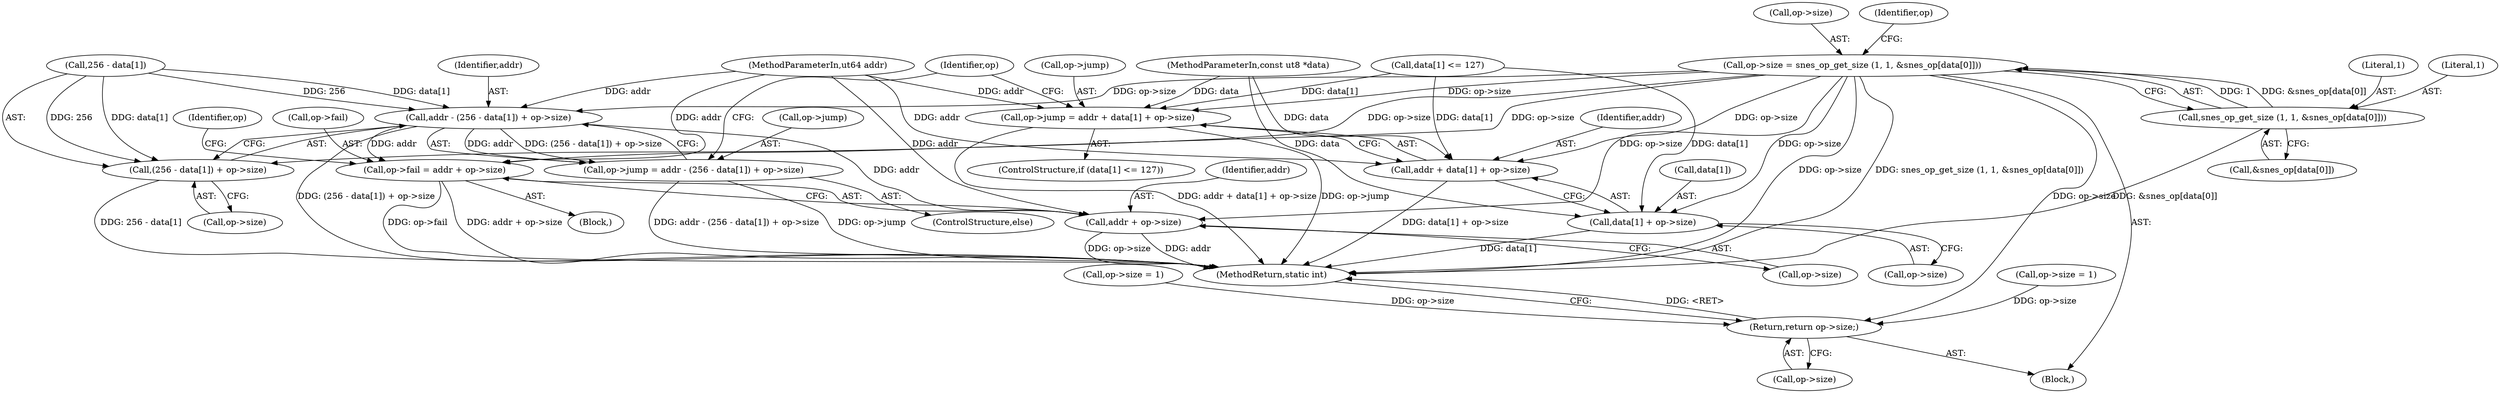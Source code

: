 digraph "0_radare2_bbb4af56003c1afdad67af0c4339267ca38b1017@pointer" {
"1000283" [label="(Call,op->size = snes_op_get_size (1, 1, &snes_op[data[0]]))"];
"1000287" [label="(Call,snes_op_get_size (1, 1, &snes_op[data[0]]))"];
"1001167" [label="(Call,op->jump = addr + data[1] + op->size)"];
"1001171" [label="(Call,addr + data[1] + op->size)"];
"1001173" [label="(Call,data[1] + op->size)"];
"1001185" [label="(Call,addr - (256 - data[1]) + op->size)"];
"1001181" [label="(Call,op->jump = addr - (256 - data[1]) + op->size)"];
"1001196" [label="(Call,op->fail = addr + op->size)"];
"1001200" [label="(Call,addr + op->size)"];
"1001187" [label="(Call,(256 - data[1]) + op->size)"];
"1001711" [label="(Return,return op->size;)"];
"1001167" [label="(Call,op->jump = addr + data[1] + op->size)"];
"1000284" [label="(Call,op->size)"];
"1001168" [label="(Call,op->jump)"];
"1001711" [label="(Return,return op->size;)"];
"1001185" [label="(Call,addr - (256 - data[1]) + op->size)"];
"1000290" [label="(Call,&snes_op[data[0]])"];
"1001181" [label="(Call,op->jump = addr - (256 - data[1]) + op->size)"];
"1001177" [label="(Call,op->size)"];
"1000267" [label="(MethodParameterIn,const ut8 *data)"];
"1001715" [label="(MethodReturn,static int)"];
"1000298" [label="(Identifier,op)"];
"1001198" [label="(Identifier,op)"];
"1000450" [label="(Call,op->size = 1)"];
"1001187" [label="(Call,(256 - data[1]) + op->size)"];
"1001174" [label="(Call,data[1])"];
"1001201" [label="(Identifier,addr)"];
"1001186" [label="(Identifier,addr)"];
"1001182" [label="(Call,op->jump)"];
"1000288" [label="(Literal,1)"];
"1001202" [label="(Call,op->size)"];
"1001712" [label="(Call,op->size)"];
"1000283" [label="(Call,op->size = snes_op_get_size (1, 1, &snes_op[data[0]]))"];
"1000428" [label="(Call,op->size = 1)"];
"1001171" [label="(Call,addr + data[1] + op->size)"];
"1001162" [label="(Call,data[1] <= 127)"];
"1001206" [label="(Identifier,op)"];
"1000287" [label="(Call,snes_op_get_size (1, 1, &snes_op[data[0]]))"];
"1001197" [label="(Call,op->fail)"];
"1001188" [label="(Call,256 - data[1])"];
"1001172" [label="(Identifier,addr)"];
"1001193" [label="(Call,op->size)"];
"1000266" [label="(MethodParameterIn,ut64 addr)"];
"1000269" [label="(Block,)"];
"1001196" [label="(Call,op->fail = addr + op->size)"];
"1000322" [label="(Block,)"];
"1001200" [label="(Call,addr + op->size)"];
"1001173" [label="(Call,data[1] + op->size)"];
"1001161" [label="(ControlStructure,if (data[1] <= 127))"];
"1000289" [label="(Literal,1)"];
"1001180" [label="(ControlStructure,else)"];
"1000283" -> "1000269"  [label="AST: "];
"1000283" -> "1000287"  [label="CFG: "];
"1000284" -> "1000283"  [label="AST: "];
"1000287" -> "1000283"  [label="AST: "];
"1000298" -> "1000283"  [label="CFG: "];
"1000283" -> "1001715"  [label="DDG: op->size"];
"1000283" -> "1001715"  [label="DDG: snes_op_get_size (1, 1, &snes_op[data[0]])"];
"1000287" -> "1000283"  [label="DDG: 1"];
"1000287" -> "1000283"  [label="DDG: &snes_op[data[0]]"];
"1000283" -> "1001167"  [label="DDG: op->size"];
"1000283" -> "1001171"  [label="DDG: op->size"];
"1000283" -> "1001173"  [label="DDG: op->size"];
"1000283" -> "1001185"  [label="DDG: op->size"];
"1000283" -> "1001187"  [label="DDG: op->size"];
"1000283" -> "1001196"  [label="DDG: op->size"];
"1000283" -> "1001200"  [label="DDG: op->size"];
"1000283" -> "1001711"  [label="DDG: op->size"];
"1000287" -> "1000290"  [label="CFG: "];
"1000288" -> "1000287"  [label="AST: "];
"1000289" -> "1000287"  [label="AST: "];
"1000290" -> "1000287"  [label="AST: "];
"1000287" -> "1001715"  [label="DDG: &snes_op[data[0]]"];
"1001167" -> "1001161"  [label="AST: "];
"1001167" -> "1001171"  [label="CFG: "];
"1001168" -> "1001167"  [label="AST: "];
"1001171" -> "1001167"  [label="AST: "];
"1001198" -> "1001167"  [label="CFG: "];
"1001167" -> "1001715"  [label="DDG: op->jump"];
"1001167" -> "1001715"  [label="DDG: addr + data[1] + op->size"];
"1000266" -> "1001167"  [label="DDG: addr"];
"1001162" -> "1001167"  [label="DDG: data[1]"];
"1000267" -> "1001167"  [label="DDG: data"];
"1001171" -> "1001173"  [label="CFG: "];
"1001172" -> "1001171"  [label="AST: "];
"1001173" -> "1001171"  [label="AST: "];
"1001171" -> "1001715"  [label="DDG: data[1] + op->size"];
"1000266" -> "1001171"  [label="DDG: addr"];
"1001162" -> "1001171"  [label="DDG: data[1]"];
"1000267" -> "1001171"  [label="DDG: data"];
"1001173" -> "1001177"  [label="CFG: "];
"1001174" -> "1001173"  [label="AST: "];
"1001177" -> "1001173"  [label="AST: "];
"1001173" -> "1001715"  [label="DDG: data[1]"];
"1001162" -> "1001173"  [label="DDG: data[1]"];
"1000267" -> "1001173"  [label="DDG: data"];
"1001185" -> "1001181"  [label="AST: "];
"1001185" -> "1001187"  [label="CFG: "];
"1001186" -> "1001185"  [label="AST: "];
"1001187" -> "1001185"  [label="AST: "];
"1001181" -> "1001185"  [label="CFG: "];
"1001185" -> "1001715"  [label="DDG: (256 - data[1]) + op->size"];
"1001185" -> "1001181"  [label="DDG: addr"];
"1001185" -> "1001181"  [label="DDG: (256 - data[1]) + op->size"];
"1000266" -> "1001185"  [label="DDG: addr"];
"1001188" -> "1001185"  [label="DDG: 256"];
"1001188" -> "1001185"  [label="DDG: data[1]"];
"1001185" -> "1001196"  [label="DDG: addr"];
"1001185" -> "1001200"  [label="DDG: addr"];
"1001181" -> "1001180"  [label="AST: "];
"1001182" -> "1001181"  [label="AST: "];
"1001198" -> "1001181"  [label="CFG: "];
"1001181" -> "1001715"  [label="DDG: addr - (256 - data[1]) + op->size"];
"1001181" -> "1001715"  [label="DDG: op->jump"];
"1001196" -> "1000322"  [label="AST: "];
"1001196" -> "1001200"  [label="CFG: "];
"1001197" -> "1001196"  [label="AST: "];
"1001200" -> "1001196"  [label="AST: "];
"1001206" -> "1001196"  [label="CFG: "];
"1001196" -> "1001715"  [label="DDG: op->fail"];
"1001196" -> "1001715"  [label="DDG: addr + op->size"];
"1000266" -> "1001196"  [label="DDG: addr"];
"1001200" -> "1001202"  [label="CFG: "];
"1001201" -> "1001200"  [label="AST: "];
"1001202" -> "1001200"  [label="AST: "];
"1001200" -> "1001715"  [label="DDG: op->size"];
"1001200" -> "1001715"  [label="DDG: addr"];
"1000266" -> "1001200"  [label="DDG: addr"];
"1001187" -> "1001193"  [label="CFG: "];
"1001188" -> "1001187"  [label="AST: "];
"1001193" -> "1001187"  [label="AST: "];
"1001187" -> "1001715"  [label="DDG: 256 - data[1]"];
"1001188" -> "1001187"  [label="DDG: 256"];
"1001188" -> "1001187"  [label="DDG: data[1]"];
"1001711" -> "1000269"  [label="AST: "];
"1001711" -> "1001712"  [label="CFG: "];
"1001712" -> "1001711"  [label="AST: "];
"1001715" -> "1001711"  [label="CFG: "];
"1001711" -> "1001715"  [label="DDG: <RET>"];
"1000450" -> "1001711"  [label="DDG: op->size"];
"1000428" -> "1001711"  [label="DDG: op->size"];
}
